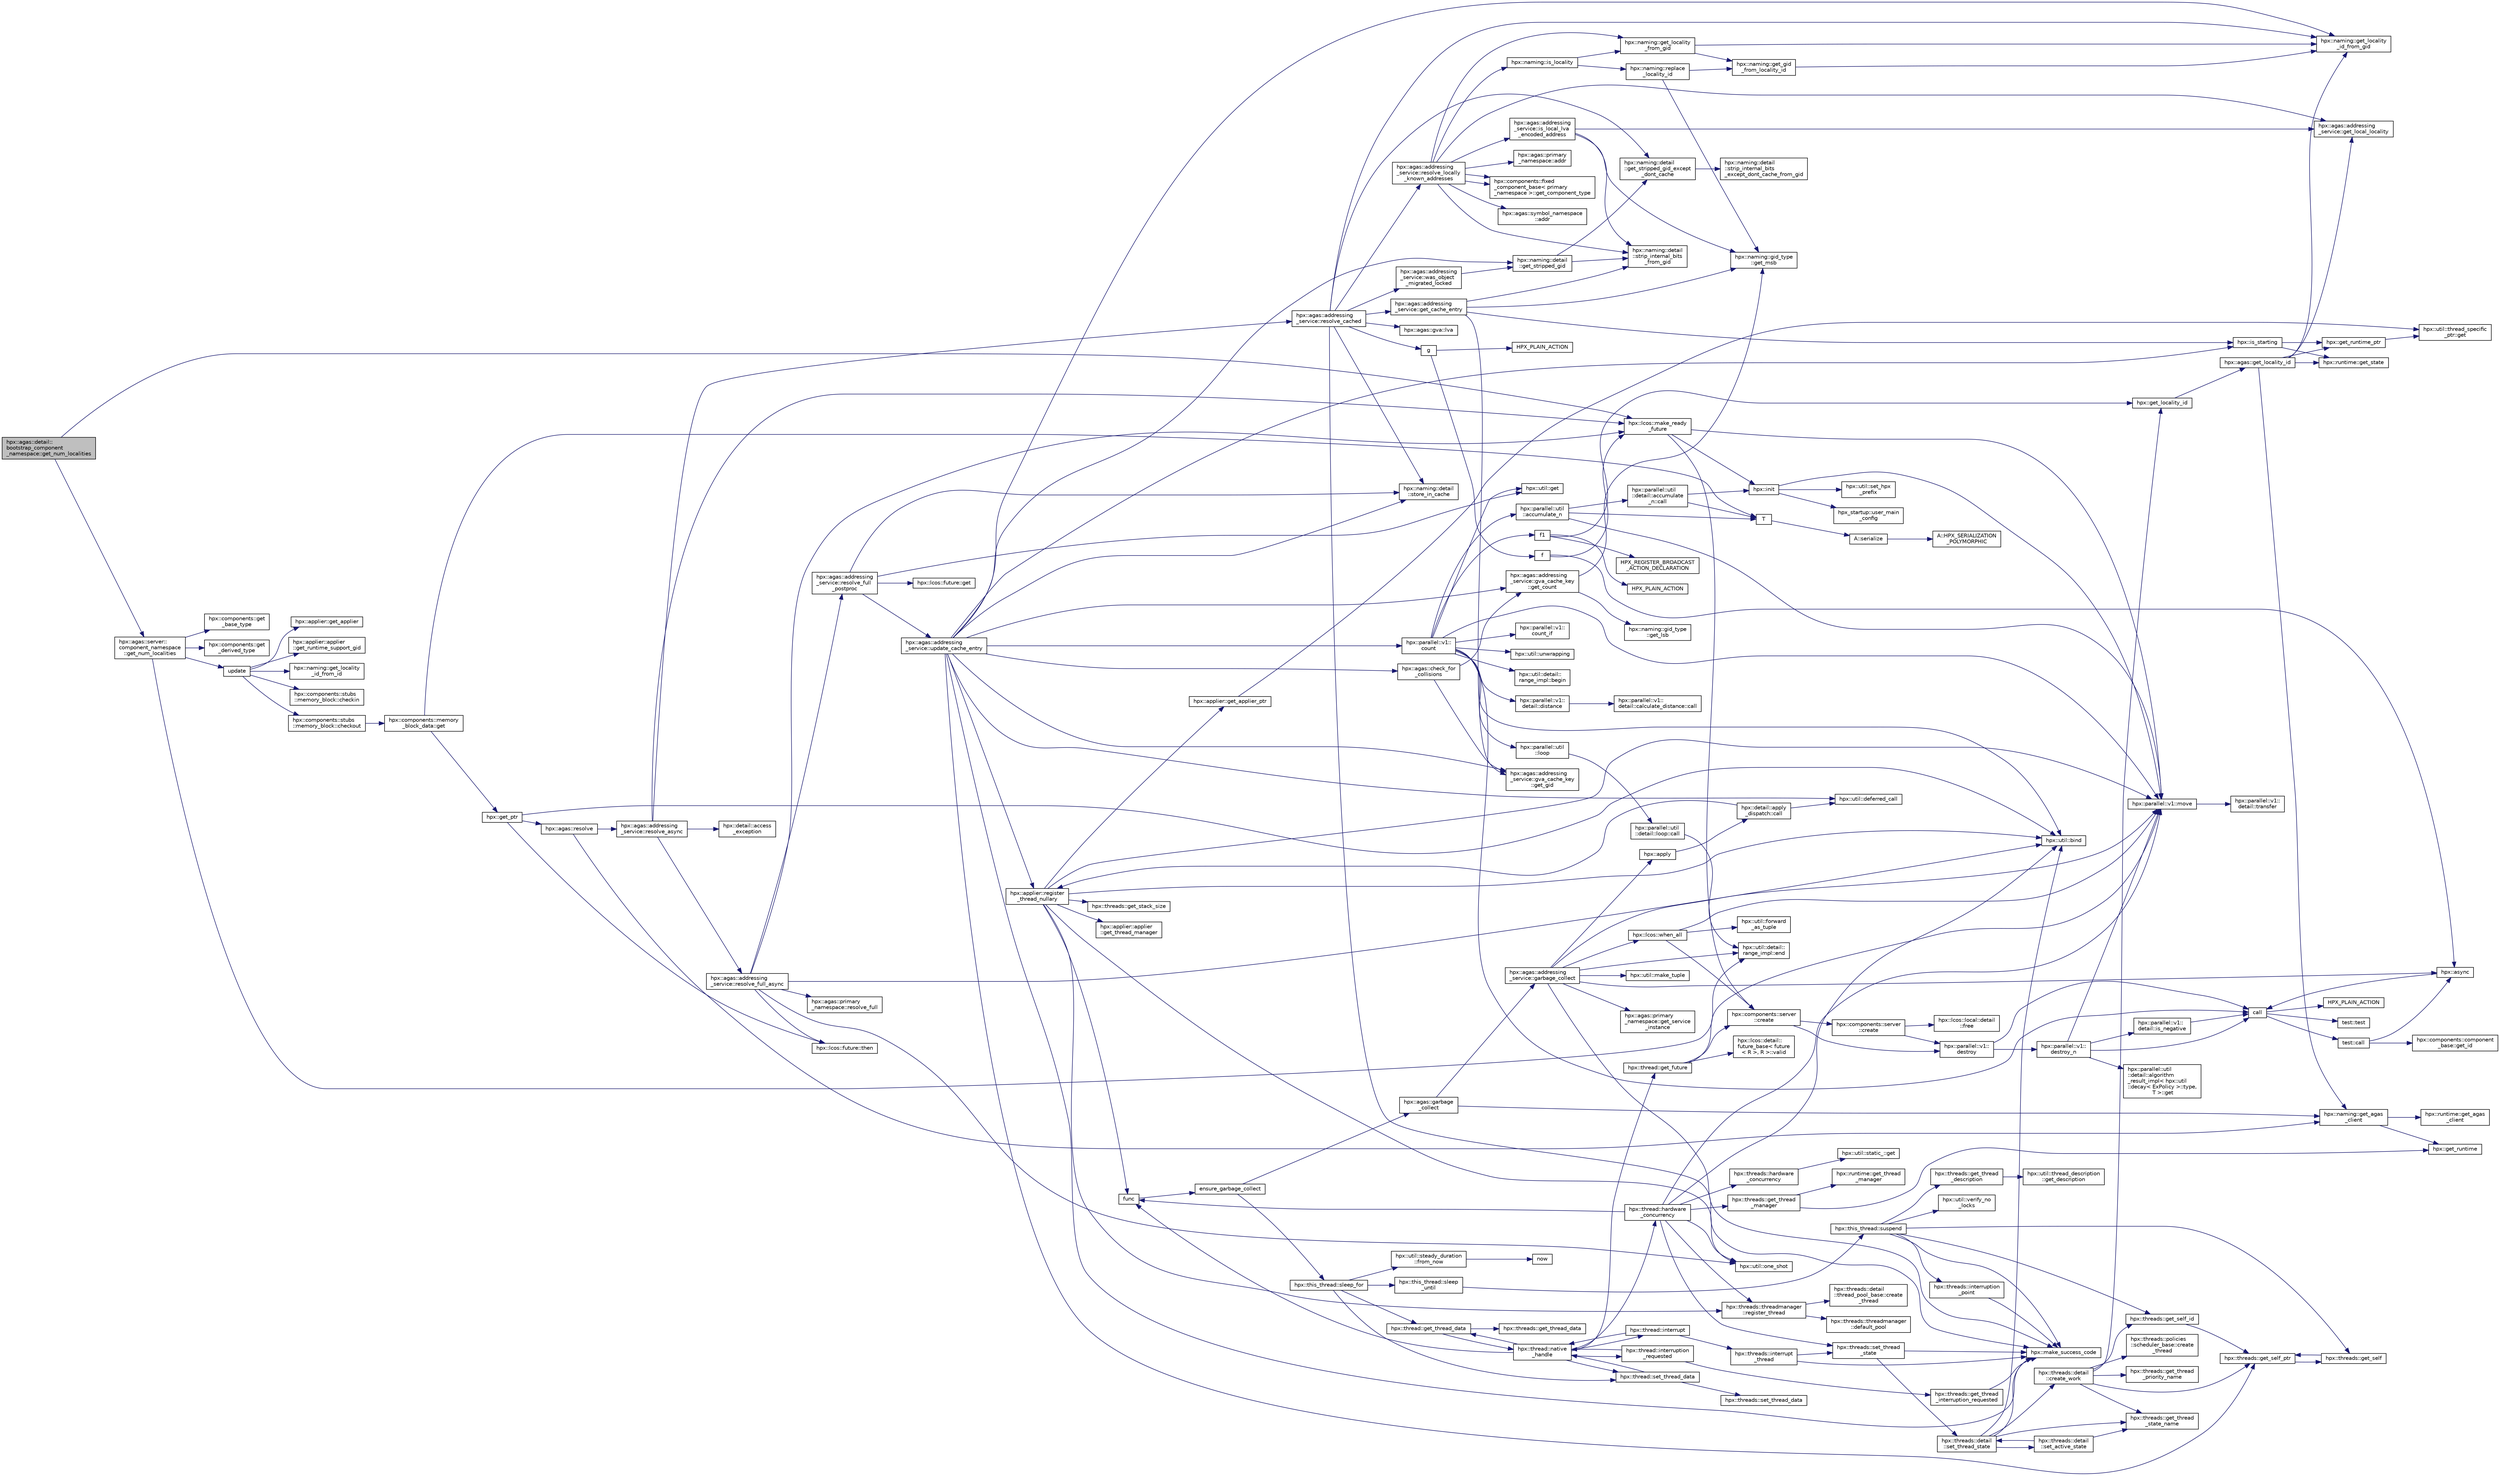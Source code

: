 digraph "hpx::agas::detail::bootstrap_component_namespace::get_num_localities"
{
  edge [fontname="Helvetica",fontsize="10",labelfontname="Helvetica",labelfontsize="10"];
  node [fontname="Helvetica",fontsize="10",shape=record];
  rankdir="LR";
  Node605 [label="hpx::agas::detail::\lbootstrap_component\l_namespace::get_num_localities",height=0.2,width=0.4,color="black", fillcolor="grey75", style="filled", fontcolor="black"];
  Node605 -> Node606 [color="midnightblue",fontsize="10",style="solid",fontname="Helvetica"];
  Node606 [label="hpx::lcos::make_ready\l_future",height=0.2,width=0.4,color="black", fillcolor="white", style="filled",URL="$d2/dc9/namespacehpx_1_1lcos.html#a42997564ddfde91d475b8a2cea8f53e4"];
  Node606 -> Node607 [color="midnightblue",fontsize="10",style="solid",fontname="Helvetica"];
  Node607 [label="hpx::init",height=0.2,width=0.4,color="black", fillcolor="white", style="filled",URL="$d8/d83/namespacehpx.html#a3c694ea960b47c56b33351ba16e3d76b",tooltip="Main entry point for launching the HPX runtime system. "];
  Node607 -> Node608 [color="midnightblue",fontsize="10",style="solid",fontname="Helvetica"];
  Node608 [label="hpx::util::set_hpx\l_prefix",height=0.2,width=0.4,color="black", fillcolor="white", style="filled",URL="$df/dad/namespacehpx_1_1util.html#ae40a23c1ba0a48d9304dcf717a95793e"];
  Node607 -> Node609 [color="midnightblue",fontsize="10",style="solid",fontname="Helvetica"];
  Node609 [label="hpx_startup::user_main\l_config",height=0.2,width=0.4,color="black", fillcolor="white", style="filled",URL="$d3/dd2/namespacehpx__startup.html#aaac571d88bd3912a4225a23eb3261637"];
  Node607 -> Node610 [color="midnightblue",fontsize="10",style="solid",fontname="Helvetica"];
  Node610 [label="hpx::parallel::v1::move",height=0.2,width=0.4,color="black", fillcolor="white", style="filled",URL="$db/db9/namespacehpx_1_1parallel_1_1v1.html#aa7c4ede081ce786c9d1eb1adff495cfc"];
  Node610 -> Node611 [color="midnightblue",fontsize="10",style="solid",fontname="Helvetica"];
  Node611 [label="hpx::parallel::v1::\ldetail::transfer",height=0.2,width=0.4,color="black", fillcolor="white", style="filled",URL="$d2/ddd/namespacehpx_1_1parallel_1_1v1_1_1detail.html#ab1b56a05e1885ca7cc7ffa1804dd2f3c"];
  Node606 -> Node612 [color="midnightblue",fontsize="10",style="solid",fontname="Helvetica"];
  Node612 [label="hpx::components::server\l::create",height=0.2,width=0.4,color="black", fillcolor="white", style="filled",URL="$d2/da2/namespacehpx_1_1components_1_1server.html#ac776c89f3d68ceb910e8cee9fa937ab4",tooltip="Create arrays of components using their default constructor. "];
  Node612 -> Node613 [color="midnightblue",fontsize="10",style="solid",fontname="Helvetica"];
  Node613 [label="hpx::components::server\l::create",height=0.2,width=0.4,color="black", fillcolor="white", style="filled",URL="$d2/da2/namespacehpx_1_1components_1_1server.html#a77d26de181c97b444565e230577981bd"];
  Node613 -> Node614 [color="midnightblue",fontsize="10",style="solid",fontname="Helvetica"];
  Node614 [label="hpx::lcos::local::detail\l::free",height=0.2,width=0.4,color="black", fillcolor="white", style="filled",URL="$d4/dcb/namespacehpx_1_1lcos_1_1local_1_1detail.html#a55a940f019734e9bb045dc123cd80e48"];
  Node613 -> Node615 [color="midnightblue",fontsize="10",style="solid",fontname="Helvetica"];
  Node615 [label="hpx::parallel::v1::\ldestroy",height=0.2,width=0.4,color="black", fillcolor="white", style="filled",URL="$db/db9/namespacehpx_1_1parallel_1_1v1.html#acf303558375048e8a7cc9a2c2e09477f"];
  Node615 -> Node616 [color="midnightblue",fontsize="10",style="solid",fontname="Helvetica"];
  Node616 [label="call",height=0.2,width=0.4,color="black", fillcolor="white", style="filled",URL="$d2/d67/promise__1620_8cpp.html#a58357f0b82bc761e1d0b9091ed563a70"];
  Node616 -> Node617 [color="midnightblue",fontsize="10",style="solid",fontname="Helvetica"];
  Node617 [label="test::test",height=0.2,width=0.4,color="black", fillcolor="white", style="filled",URL="$d8/d89/structtest.html#ab42d5ece712d716b04cb3f686f297a26"];
  Node616 -> Node618 [color="midnightblue",fontsize="10",style="solid",fontname="Helvetica"];
  Node618 [label="HPX_PLAIN_ACTION",height=0.2,width=0.4,color="black", fillcolor="white", style="filled",URL="$d2/d67/promise__1620_8cpp.html#ab96aab827a4b1fcaf66cfe0ba83fef23"];
  Node616 -> Node619 [color="midnightblue",fontsize="10",style="solid",fontname="Helvetica"];
  Node619 [label="test::call",height=0.2,width=0.4,color="black", fillcolor="white", style="filled",URL="$d8/d89/structtest.html#aeb29e7ed6518b9426ccf1344c52620ae"];
  Node619 -> Node620 [color="midnightblue",fontsize="10",style="solid",fontname="Helvetica"];
  Node620 [label="hpx::async",height=0.2,width=0.4,color="black", fillcolor="white", style="filled",URL="$d8/d83/namespacehpx.html#acb7d8e37b73b823956ce144f9a57eaa4"];
  Node620 -> Node616 [color="midnightblue",fontsize="10",style="solid",fontname="Helvetica"];
  Node619 -> Node621 [color="midnightblue",fontsize="10",style="solid",fontname="Helvetica"];
  Node621 [label="hpx::components::component\l_base::get_id",height=0.2,width=0.4,color="black", fillcolor="white", style="filled",URL="$d2/de6/classhpx_1_1components_1_1component__base.html#a4c8fd93514039bdf01c48d66d82b19cd"];
  Node615 -> Node622 [color="midnightblue",fontsize="10",style="solid",fontname="Helvetica"];
  Node622 [label="hpx::parallel::v1::\ldestroy_n",height=0.2,width=0.4,color="black", fillcolor="white", style="filled",URL="$db/db9/namespacehpx_1_1parallel_1_1v1.html#a71d0691132a300690163f5636bcd5bd3"];
  Node622 -> Node623 [color="midnightblue",fontsize="10",style="solid",fontname="Helvetica"];
  Node623 [label="hpx::parallel::v1::\ldetail::is_negative",height=0.2,width=0.4,color="black", fillcolor="white", style="filled",URL="$d2/ddd/namespacehpx_1_1parallel_1_1v1_1_1detail.html#adf2e40fc4b20ad0fd442ee3118a4d527"];
  Node623 -> Node616 [color="midnightblue",fontsize="10",style="solid",fontname="Helvetica"];
  Node622 -> Node624 [color="midnightblue",fontsize="10",style="solid",fontname="Helvetica"];
  Node624 [label="hpx::parallel::util\l::detail::algorithm\l_result_impl\< hpx::util\l::decay\< ExPolicy \>::type,\l T \>::get",height=0.2,width=0.4,color="black", fillcolor="white", style="filled",URL="$d2/d42/structhpx_1_1parallel_1_1util_1_1detail_1_1algorithm__result__impl.html#ab5b051e8ec74eff5e0e62fd63f5d377e"];
  Node622 -> Node610 [color="midnightblue",fontsize="10",style="solid",fontname="Helvetica"];
  Node622 -> Node616 [color="midnightblue",fontsize="10",style="solid",fontname="Helvetica"];
  Node612 -> Node615 [color="midnightblue",fontsize="10",style="solid",fontname="Helvetica"];
  Node606 -> Node610 [color="midnightblue",fontsize="10",style="solid",fontname="Helvetica"];
  Node605 -> Node625 [color="midnightblue",fontsize="10",style="solid",fontname="Helvetica"];
  Node625 [label="hpx::agas::server::\lcomponent_namespace\l::get_num_localities",height=0.2,width=0.4,color="black", fillcolor="white", style="filled",URL="$d4/dc8/structhpx_1_1agas_1_1server_1_1component__namespace.html#ae4612aa43bf1a3173cc0a17f78593a1f"];
  Node625 -> Node626 [color="midnightblue",fontsize="10",style="solid",fontname="Helvetica"];
  Node626 [label="update",height=0.2,width=0.4,color="black", fillcolor="white", style="filled",URL="$d7/d8b/non__atomic__rma_8cpp.html#a1f6c9aa3449cfad360e892c9c0bb7773"];
  Node626 -> Node627 [color="midnightblue",fontsize="10",style="solid",fontname="Helvetica"];
  Node627 [label="hpx::components::stubs\l::memory_block::checkout",height=0.2,width=0.4,color="black", fillcolor="white", style="filled",URL="$d2/d46/structhpx_1_1components_1_1stubs_1_1memory__block.html#a37128bbb38e0ee31010f3d06d6de4e66"];
  Node627 -> Node628 [color="midnightblue",fontsize="10",style="solid",fontname="Helvetica"];
  Node628 [label="hpx::components::memory\l_block_data::get",height=0.2,width=0.4,color="black", fillcolor="white", style="filled",URL="$d5/d76/classhpx_1_1components_1_1memory__block__data.html#a97ce2f01b730d8d90d329c1642fc0b28"];
  Node628 -> Node629 [color="midnightblue",fontsize="10",style="solid",fontname="Helvetica"];
  Node629 [label="T",height=0.2,width=0.4,color="black", fillcolor="white", style="filled",URL="$db/d33/polymorphic__semiintrusive__template_8cpp.html#ad187658f9cb91c1312b39ae7e896f1ea"];
  Node629 -> Node630 [color="midnightblue",fontsize="10",style="solid",fontname="Helvetica"];
  Node630 [label="A::serialize",height=0.2,width=0.4,color="black", fillcolor="white", style="filled",URL="$d7/da0/struct_a.html#a5f5c287cf471e274ed9dda0da1592212"];
  Node630 -> Node631 [color="midnightblue",fontsize="10",style="solid",fontname="Helvetica"];
  Node631 [label="A::HPX_SERIALIZATION\l_POLYMORPHIC",height=0.2,width=0.4,color="black", fillcolor="white", style="filled",URL="$d7/da0/struct_a.html#ada978cc156cebbafddb1f3aa4c01918c"];
  Node628 -> Node632 [color="midnightblue",fontsize="10",style="solid",fontname="Helvetica"];
  Node632 [label="hpx::get_ptr",height=0.2,width=0.4,color="black", fillcolor="white", style="filled",URL="$d8/d83/namespacehpx.html#aeb814737de830a2e8e340ca052d5ebfa",tooltip="Returns a future referring to the pointer to the underlying memory of a component. "];
  Node632 -> Node633 [color="midnightblue",fontsize="10",style="solid",fontname="Helvetica"];
  Node633 [label="hpx::agas::resolve",height=0.2,width=0.4,color="black", fillcolor="white", style="filled",URL="$dc/d54/namespacehpx_1_1agas.html#aa3252ce39fbc229439bb0d85875b01fb"];
  Node633 -> Node634 [color="midnightblue",fontsize="10",style="solid",fontname="Helvetica"];
  Node634 [label="hpx::naming::get_agas\l_client",height=0.2,width=0.4,color="black", fillcolor="white", style="filled",URL="$d4/dc9/namespacehpx_1_1naming.html#a0408fffd5d34b620712a801b0ae3b032"];
  Node634 -> Node635 [color="midnightblue",fontsize="10",style="solid",fontname="Helvetica"];
  Node635 [label="hpx::get_runtime",height=0.2,width=0.4,color="black", fillcolor="white", style="filled",URL="$d8/d83/namespacehpx.html#aef902cc6c7dd3b9fbadf34d1e850a070"];
  Node634 -> Node636 [color="midnightblue",fontsize="10",style="solid",fontname="Helvetica"];
  Node636 [label="hpx::runtime::get_agas\l_client",height=0.2,width=0.4,color="black", fillcolor="white", style="filled",URL="$d0/d7b/classhpx_1_1runtime.html#aeb5dddd30d6b9861669af8ad44d1a96a"];
  Node633 -> Node637 [color="midnightblue",fontsize="10",style="solid",fontname="Helvetica"];
  Node637 [label="hpx::agas::addressing\l_service::resolve_async",height=0.2,width=0.4,color="black", fillcolor="white", style="filled",URL="$db/d58/structhpx_1_1agas_1_1addressing__service.html#a3344990e7d5c255f51bf89a8fb2828eb"];
  Node637 -> Node606 [color="midnightblue",fontsize="10",style="solid",fontname="Helvetica"];
  Node637 -> Node638 [color="midnightblue",fontsize="10",style="solid",fontname="Helvetica"];
  Node638 [label="hpx::agas::addressing\l_service::resolve_cached",height=0.2,width=0.4,color="black", fillcolor="white", style="filled",URL="$db/d58/structhpx_1_1agas_1_1addressing__service.html#a187ac62b4a4b7c1b98b75979357f07a9"];
  Node638 -> Node639 [color="midnightblue",fontsize="10",style="solid",fontname="Helvetica"];
  Node639 [label="hpx::naming::detail\l::get_stripped_gid_except\l_dont_cache",height=0.2,width=0.4,color="black", fillcolor="white", style="filled",URL="$d5/d18/namespacehpx_1_1naming_1_1detail.html#a1ab848588112d0f7fac377a15692c9cc"];
  Node639 -> Node640 [color="midnightblue",fontsize="10",style="solid",fontname="Helvetica"];
  Node640 [label="hpx::naming::detail\l::strip_internal_bits\l_except_dont_cache_from_gid",height=0.2,width=0.4,color="black", fillcolor="white", style="filled",URL="$d5/d18/namespacehpx_1_1naming_1_1detail.html#aabeb51a92376c6bfb9cf31bf9ff0c4cc"];
  Node638 -> Node641 [color="midnightblue",fontsize="10",style="solid",fontname="Helvetica"];
  Node641 [label="hpx::agas::addressing\l_service::resolve_locally\l_known_addresses",height=0.2,width=0.4,color="black", fillcolor="white", style="filled",URL="$db/d58/structhpx_1_1agas_1_1addressing__service.html#afb44b2c86524b47d1431d9d66524075c"];
  Node641 -> Node642 [color="midnightblue",fontsize="10",style="solid",fontname="Helvetica"];
  Node642 [label="hpx::naming::detail\l::strip_internal_bits\l_from_gid",height=0.2,width=0.4,color="black", fillcolor="white", style="filled",URL="$d5/d18/namespacehpx_1_1naming_1_1detail.html#a95cca4d4bc82a9da3e804b225b03dfaf"];
  Node641 -> Node643 [color="midnightblue",fontsize="10",style="solid",fontname="Helvetica"];
  Node643 [label="hpx::agas::addressing\l_service::is_local_lva\l_encoded_address",height=0.2,width=0.4,color="black", fillcolor="white", style="filled",URL="$db/d58/structhpx_1_1agas_1_1addressing__service.html#af9469c8740aeb898ce6937e2d0e57095"];
  Node643 -> Node642 [color="midnightblue",fontsize="10",style="solid",fontname="Helvetica"];
  Node643 -> Node644 [color="midnightblue",fontsize="10",style="solid",fontname="Helvetica"];
  Node644 [label="hpx::agas::addressing\l_service::get_local_locality",height=0.2,width=0.4,color="black", fillcolor="white", style="filled",URL="$db/d58/structhpx_1_1agas_1_1addressing__service.html#ab52c19a37c2a7a006c6c15f90ad0539c"];
  Node643 -> Node645 [color="midnightblue",fontsize="10",style="solid",fontname="Helvetica"];
  Node645 [label="hpx::naming::gid_type\l::get_msb",height=0.2,width=0.4,color="black", fillcolor="white", style="filled",URL="$d3/d67/structhpx_1_1naming_1_1gid__type.html#a31d0fb49a563fb184fecaabdced4dcd9"];
  Node641 -> Node644 [color="midnightblue",fontsize="10",style="solid",fontname="Helvetica"];
  Node641 -> Node646 [color="midnightblue",fontsize="10",style="solid",fontname="Helvetica"];
  Node646 [label="hpx::naming::is_locality",height=0.2,width=0.4,color="black", fillcolor="white", style="filled",URL="$d4/dc9/namespacehpx_1_1naming.html#a960045d29982b0fda774809643cf2be8"];
  Node646 -> Node647 [color="midnightblue",fontsize="10",style="solid",fontname="Helvetica"];
  Node647 [label="hpx::naming::get_locality\l_from_gid",height=0.2,width=0.4,color="black", fillcolor="white", style="filled",URL="$d4/dc9/namespacehpx_1_1naming.html#a0b1c0ab6510a7a869fa4e3c7717748e5"];
  Node647 -> Node648 [color="midnightblue",fontsize="10",style="solid",fontname="Helvetica"];
  Node648 [label="hpx::naming::get_gid\l_from_locality_id",height=0.2,width=0.4,color="black", fillcolor="white", style="filled",URL="$d4/dc9/namespacehpx_1_1naming.html#ae50a3ecdb5854b6a25a556ebc9830541"];
  Node648 -> Node649 [color="midnightblue",fontsize="10",style="solid",fontname="Helvetica"];
  Node649 [label="hpx::naming::get_locality\l_id_from_gid",height=0.2,width=0.4,color="black", fillcolor="white", style="filled",URL="$d4/dc9/namespacehpx_1_1naming.html#a7fd43037784560bd04fda9b49e33529f"];
  Node647 -> Node649 [color="midnightblue",fontsize="10",style="solid",fontname="Helvetica"];
  Node646 -> Node650 [color="midnightblue",fontsize="10",style="solid",fontname="Helvetica"];
  Node650 [label="hpx::naming::replace\l_locality_id",height=0.2,width=0.4,color="black", fillcolor="white", style="filled",URL="$d4/dc9/namespacehpx_1_1naming.html#a27ed9275dccbd5fb677b350f040c21b4"];
  Node650 -> Node648 [color="midnightblue",fontsize="10",style="solid",fontname="Helvetica"];
  Node650 -> Node645 [color="midnightblue",fontsize="10",style="solid",fontname="Helvetica"];
  Node641 -> Node647 [color="midnightblue",fontsize="10",style="solid",fontname="Helvetica"];
  Node641 -> Node651 [color="midnightblue",fontsize="10",style="solid",fontname="Helvetica"];
  Node651 [label="hpx::agas::primary\l_namespace::addr",height=0.2,width=0.4,color="black", fillcolor="white", style="filled",URL="$d1/d43/structhpx_1_1agas_1_1primary__namespace.html#ab71d11675989acee54e82f6d1956a77c"];
  Node641 -> Node652 [color="midnightblue",fontsize="10",style="solid",fontname="Helvetica"];
  Node652 [label="hpx::components::fixed\l_component_base\< primary\l_namespace \>::get_component_type",height=0.2,width=0.4,color="black", fillcolor="white", style="filled",URL="$df/dfd/classhpx_1_1components_1_1fixed__component__base.html#aa87dbc5aad4f2ee3f9b8f62c6981a8c2"];
  Node641 -> Node653 [color="midnightblue",fontsize="10",style="solid",fontname="Helvetica"];
  Node653 [label="hpx::agas::symbol_namespace\l::addr",height=0.2,width=0.4,color="black", fillcolor="white", style="filled",URL="$dd/d5e/structhpx_1_1agas_1_1symbol__namespace.html#a2527957c5b5ce9c4842294c8a95d00b4"];
  Node641 -> Node652 [color="midnightblue",fontsize="10",style="solid",fontname="Helvetica"];
  Node638 -> Node654 [color="midnightblue",fontsize="10",style="solid",fontname="Helvetica"];
  Node654 [label="hpx::make_success_code",height=0.2,width=0.4,color="black", fillcolor="white", style="filled",URL="$d8/d83/namespacehpx.html#a0e8512a8f49e2a6c8185061181419d8f",tooltip="Returns error_code(hpx::success, \"success\", mode). "];
  Node638 -> Node655 [color="midnightblue",fontsize="10",style="solid",fontname="Helvetica"];
  Node655 [label="hpx::naming::detail\l::store_in_cache",height=0.2,width=0.4,color="black", fillcolor="white", style="filled",URL="$d5/d18/namespacehpx_1_1naming_1_1detail.html#a58e1ddcbd72ed4042377e11f32abf3fa"];
  Node638 -> Node649 [color="midnightblue",fontsize="10",style="solid",fontname="Helvetica"];
  Node638 -> Node656 [color="midnightblue",fontsize="10",style="solid",fontname="Helvetica"];
  Node656 [label="hpx::agas::addressing\l_service::was_object\l_migrated_locked",height=0.2,width=0.4,color="black", fillcolor="white", style="filled",URL="$db/d58/structhpx_1_1agas_1_1addressing__service.html#aade8c179c3866b1212fe6439b586ace1",tooltip="Maintain list of migrated objects. "];
  Node656 -> Node657 [color="midnightblue",fontsize="10",style="solid",fontname="Helvetica"];
  Node657 [label="hpx::naming::detail\l::get_stripped_gid",height=0.2,width=0.4,color="black", fillcolor="white", style="filled",URL="$d5/d18/namespacehpx_1_1naming_1_1detail.html#ad3a849cb7ebd5dccf9aefadccc21dd89"];
  Node657 -> Node642 [color="midnightblue",fontsize="10",style="solid",fontname="Helvetica"];
  Node657 -> Node639 [color="midnightblue",fontsize="10",style="solid",fontname="Helvetica"];
  Node638 -> Node658 [color="midnightblue",fontsize="10",style="solid",fontname="Helvetica"];
  Node658 [label="g",height=0.2,width=0.4,color="black", fillcolor="white", style="filled",URL="$da/d17/cxx11__noexcept_8cpp.html#a96f5ebe659f57f5faa7343c54f8ea39a"];
  Node658 -> Node659 [color="midnightblue",fontsize="10",style="solid",fontname="Helvetica"];
  Node659 [label="f",height=0.2,width=0.4,color="black", fillcolor="white", style="filled",URL="$d4/d13/async__unwrap__1037_8cpp.html#a02a6b0b4f77af9f69a841dc8262b0cd0"];
  Node659 -> Node620 [color="midnightblue",fontsize="10",style="solid",fontname="Helvetica"];
  Node659 -> Node606 [color="midnightblue",fontsize="10",style="solid",fontname="Helvetica"];
  Node658 -> Node660 [color="midnightblue",fontsize="10",style="solid",fontname="Helvetica"];
  Node660 [label="HPX_PLAIN_ACTION",height=0.2,width=0.4,color="black", fillcolor="white", style="filled",URL="$d4/d13/async__unwrap__1037_8cpp.html#ab5991a65409f0229f564e4935bd7b979"];
  Node638 -> Node661 [color="midnightblue",fontsize="10",style="solid",fontname="Helvetica"];
  Node661 [label="hpx::agas::addressing\l_service::get_cache_entry",height=0.2,width=0.4,color="black", fillcolor="white", style="filled",URL="$db/d58/structhpx_1_1agas_1_1addressing__service.html#aa49e358ece0734e36829a90603b51c63"];
  Node661 -> Node662 [color="midnightblue",fontsize="10",style="solid",fontname="Helvetica"];
  Node662 [label="hpx::is_starting",height=0.2,width=0.4,color="black", fillcolor="white", style="filled",URL="$d8/d83/namespacehpx.html#ab3ff61647293cfe9b7c3060fee8445a5",tooltip="Test whether the runtime system is currently being started. "];
  Node662 -> Node663 [color="midnightblue",fontsize="10",style="solid",fontname="Helvetica"];
  Node663 [label="hpx::get_runtime_ptr",height=0.2,width=0.4,color="black", fillcolor="white", style="filled",URL="$d8/d83/namespacehpx.html#af29daf2bb3e01b4d6495a1742b6cce64"];
  Node663 -> Node664 [color="midnightblue",fontsize="10",style="solid",fontname="Helvetica"];
  Node664 [label="hpx::util::thread_specific\l_ptr::get",height=0.2,width=0.4,color="black", fillcolor="white", style="filled",URL="$d4/d4c/structhpx_1_1util_1_1thread__specific__ptr.html#a3b27d8520710478aa41d1f74206bdba9"];
  Node662 -> Node665 [color="midnightblue",fontsize="10",style="solid",fontname="Helvetica"];
  Node665 [label="hpx::runtime::get_state",height=0.2,width=0.4,color="black", fillcolor="white", style="filled",URL="$d0/d7b/classhpx_1_1runtime.html#ab405f80e060dac95d624520f38b0524c"];
  Node661 -> Node642 [color="midnightblue",fontsize="10",style="solid",fontname="Helvetica"];
  Node661 -> Node645 [color="midnightblue",fontsize="10",style="solid",fontname="Helvetica"];
  Node661 -> Node666 [color="midnightblue",fontsize="10",style="solid",fontname="Helvetica"];
  Node666 [label="hpx::agas::addressing\l_service::gva_cache_key\l::get_gid",height=0.2,width=0.4,color="black", fillcolor="white", style="filled",URL="$d0/d9c/structhpx_1_1agas_1_1addressing__service_1_1gva__cache__key.html#a708ed959cf225ceef95f3328a99e29ff"];
  Node638 -> Node667 [color="midnightblue",fontsize="10",style="solid",fontname="Helvetica"];
  Node667 [label="hpx::agas::gva::lva",height=0.2,width=0.4,color="black", fillcolor="white", style="filled",URL="$dc/d8a/structhpx_1_1agas_1_1gva.html#aea2401483cd9320a0a8ca504e79e076b"];
  Node637 -> Node668 [color="midnightblue",fontsize="10",style="solid",fontname="Helvetica"];
  Node668 [label="hpx::detail::access\l_exception",height=0.2,width=0.4,color="black", fillcolor="white", style="filled",URL="$d5/dbe/namespacehpx_1_1detail.html#ad5b3b2c9c75cdd2d75f4473c03230643"];
  Node637 -> Node669 [color="midnightblue",fontsize="10",style="solid",fontname="Helvetica"];
  Node669 [label="hpx::agas::addressing\l_service::resolve_full_async",height=0.2,width=0.4,color="black", fillcolor="white", style="filled",URL="$db/d58/structhpx_1_1agas_1_1addressing__service.html#af678e6288e0f302b9c96b813a8e660ef"];
  Node669 -> Node606 [color="midnightblue",fontsize="10",style="solid",fontname="Helvetica"];
  Node669 -> Node670 [color="midnightblue",fontsize="10",style="solid",fontname="Helvetica"];
  Node670 [label="hpx::agas::primary\l_namespace::resolve_full",height=0.2,width=0.4,color="black", fillcolor="white", style="filled",URL="$d1/d43/structhpx_1_1agas_1_1primary__namespace.html#ae7bd476e130fc743397d0d18bb161f74"];
  Node669 -> Node671 [color="midnightblue",fontsize="10",style="solid",fontname="Helvetica"];
  Node671 [label="hpx::lcos::future::then",height=0.2,width=0.4,color="black", fillcolor="white", style="filled",URL="$d0/d33/classhpx_1_1lcos_1_1future.html#a17045dee172c36e208b2cbd400fa8797"];
  Node669 -> Node672 [color="midnightblue",fontsize="10",style="solid",fontname="Helvetica"];
  Node672 [label="hpx::util::bind",height=0.2,width=0.4,color="black", fillcolor="white", style="filled",URL="$df/dad/namespacehpx_1_1util.html#ad844caedf82a0173d6909d910c3e48c6"];
  Node669 -> Node673 [color="midnightblue",fontsize="10",style="solid",fontname="Helvetica"];
  Node673 [label="hpx::util::one_shot",height=0.2,width=0.4,color="black", fillcolor="white", style="filled",URL="$df/dad/namespacehpx_1_1util.html#a273e61be42a72415291e0ec0a4f28c7a"];
  Node669 -> Node674 [color="midnightblue",fontsize="10",style="solid",fontname="Helvetica"];
  Node674 [label="hpx::agas::addressing\l_service::resolve_full\l_postproc",height=0.2,width=0.4,color="black", fillcolor="white", style="filled",URL="$db/d58/structhpx_1_1agas_1_1addressing__service.html#a9adf9683a9e200a15224e7c04f8d6339"];
  Node674 -> Node675 [color="midnightblue",fontsize="10",style="solid",fontname="Helvetica"];
  Node675 [label="hpx::util::get",height=0.2,width=0.4,color="black", fillcolor="white", style="filled",URL="$df/dad/namespacehpx_1_1util.html#a5cbd3c41f03f4d4acaedaa4777e3cc02"];
  Node674 -> Node676 [color="midnightblue",fontsize="10",style="solid",fontname="Helvetica"];
  Node676 [label="hpx::lcos::future::get",height=0.2,width=0.4,color="black", fillcolor="white", style="filled",URL="$d0/d33/classhpx_1_1lcos_1_1future.html#a8c28269486d5620ac48af349f17bb41c"];
  Node674 -> Node655 [color="midnightblue",fontsize="10",style="solid",fontname="Helvetica"];
  Node674 -> Node677 [color="midnightblue",fontsize="10",style="solid",fontname="Helvetica"];
  Node677 [label="hpx::agas::addressing\l_service::update_cache_entry",height=0.2,width=0.4,color="black", fillcolor="white", style="filled",URL="$db/d58/structhpx_1_1agas_1_1addressing__service.html#ab49f7530592fc5c804c94720b8ffd61d"];
  Node677 -> Node654 [color="midnightblue",fontsize="10",style="solid",fontname="Helvetica"];
  Node677 -> Node655 [color="midnightblue",fontsize="10",style="solid",fontname="Helvetica"];
  Node677 -> Node657 [color="midnightblue",fontsize="10",style="solid",fontname="Helvetica"];
  Node677 -> Node649 [color="midnightblue",fontsize="10",style="solid",fontname="Helvetica"];
  Node677 -> Node678 [color="midnightblue",fontsize="10",style="solid",fontname="Helvetica"];
  Node678 [label="hpx::threads::get_self_ptr",height=0.2,width=0.4,color="black", fillcolor="white", style="filled",URL="$d7/d28/namespacehpx_1_1threads.html#a22877ae347ad884cde3a51397dad6c53"];
  Node678 -> Node679 [color="midnightblue",fontsize="10",style="solid",fontname="Helvetica"];
  Node679 [label="hpx::threads::get_self",height=0.2,width=0.4,color="black", fillcolor="white", style="filled",URL="$d7/d28/namespacehpx_1_1threads.html#a07daf4d6d29233f20d66d41ab7b5b8e8"];
  Node679 -> Node678 [color="midnightblue",fontsize="10",style="solid",fontname="Helvetica"];
  Node677 -> Node662 [color="midnightblue",fontsize="10",style="solid",fontname="Helvetica"];
  Node677 -> Node680 [color="midnightblue",fontsize="10",style="solid",fontname="Helvetica"];
  Node680 [label="hpx::applier::register\l_thread_nullary",height=0.2,width=0.4,color="black", fillcolor="white", style="filled",URL="$d8/dcb/namespacehpx_1_1applier.html#a401cd1145927e58d74d1eb52aaccd936"];
  Node680 -> Node681 [color="midnightblue",fontsize="10",style="solid",fontname="Helvetica"];
  Node681 [label="hpx::applier::get_applier_ptr",height=0.2,width=0.4,color="black", fillcolor="white", style="filled",URL="$d8/dcb/namespacehpx_1_1applier.html#a617483cf2b77ad3a0aa428ade7b35299"];
  Node681 -> Node664 [color="midnightblue",fontsize="10",style="solid",fontname="Helvetica"];
  Node680 -> Node682 [color="midnightblue",fontsize="10",style="solid",fontname="Helvetica"];
  Node682 [label="func",height=0.2,width=0.4,color="black", fillcolor="white", style="filled",URL="$d8/dfd/id__type__ref__counting__1032_8cpp.html#ab811b86ea5107ffb3351fcaa29d2c652"];
  Node682 -> Node683 [color="midnightblue",fontsize="10",style="solid",fontname="Helvetica"];
  Node683 [label="ensure_garbage_collect",height=0.2,width=0.4,color="black", fillcolor="white", style="filled",URL="$d8/dfd/id__type__ref__counting__1032_8cpp.html#a5264b94bf7c262ac0e521fb290d476d5"];
  Node683 -> Node684 [color="midnightblue",fontsize="10",style="solid",fontname="Helvetica"];
  Node684 [label="hpx::this_thread::sleep_for",height=0.2,width=0.4,color="black", fillcolor="white", style="filled",URL="$d9/d52/namespacehpx_1_1this__thread.html#afc042a5a5fa52eef2d1d177a343435cf"];
  Node684 -> Node685 [color="midnightblue",fontsize="10",style="solid",fontname="Helvetica"];
  Node685 [label="hpx::this_thread::sleep\l_until",height=0.2,width=0.4,color="black", fillcolor="white", style="filled",URL="$d9/d52/namespacehpx_1_1this__thread.html#ae12a853980115b23ff0ab8ca06622658"];
  Node685 -> Node686 [color="midnightblue",fontsize="10",style="solid",fontname="Helvetica"];
  Node686 [label="hpx::this_thread::suspend",height=0.2,width=0.4,color="black", fillcolor="white", style="filled",URL="$d9/d52/namespacehpx_1_1this__thread.html#aca220026fb3014c0881d129fe31c0073"];
  Node686 -> Node679 [color="midnightblue",fontsize="10",style="solid",fontname="Helvetica"];
  Node686 -> Node687 [color="midnightblue",fontsize="10",style="solid",fontname="Helvetica"];
  Node687 [label="hpx::threads::get_self_id",height=0.2,width=0.4,color="black", fillcolor="white", style="filled",URL="$d7/d28/namespacehpx_1_1threads.html#afafe0f900b9fac3d4ed3c747625c1cfe"];
  Node687 -> Node678 [color="midnightblue",fontsize="10",style="solid",fontname="Helvetica"];
  Node686 -> Node688 [color="midnightblue",fontsize="10",style="solid",fontname="Helvetica"];
  Node688 [label="hpx::threads::interruption\l_point",height=0.2,width=0.4,color="black", fillcolor="white", style="filled",URL="$d7/d28/namespacehpx_1_1threads.html#ada6ec56a12b050707311d8c628089059"];
  Node688 -> Node654 [color="midnightblue",fontsize="10",style="solid",fontname="Helvetica"];
  Node686 -> Node689 [color="midnightblue",fontsize="10",style="solid",fontname="Helvetica"];
  Node689 [label="hpx::util::verify_no\l_locks",height=0.2,width=0.4,color="black", fillcolor="white", style="filled",URL="$df/dad/namespacehpx_1_1util.html#ae0e1837ee6f09b79b26c2e788d2e9fc9"];
  Node686 -> Node690 [color="midnightblue",fontsize="10",style="solid",fontname="Helvetica"];
  Node690 [label="hpx::threads::get_thread\l_description",height=0.2,width=0.4,color="black", fillcolor="white", style="filled",URL="$d7/d28/namespacehpx_1_1threads.html#a42fc18a7a680f4e8bc633a4b4c956701"];
  Node690 -> Node691 [color="midnightblue",fontsize="10",style="solid",fontname="Helvetica"];
  Node691 [label="hpx::util::thread_description\l::get_description",height=0.2,width=0.4,color="black", fillcolor="white", style="filled",URL="$df/d9e/structhpx_1_1util_1_1thread__description.html#a8c834e14eca6eb228188022577f9f952"];
  Node686 -> Node654 [color="midnightblue",fontsize="10",style="solid",fontname="Helvetica"];
  Node684 -> Node692 [color="midnightblue",fontsize="10",style="solid",fontname="Helvetica"];
  Node692 [label="hpx::util::steady_duration\l::from_now",height=0.2,width=0.4,color="black", fillcolor="white", style="filled",URL="$d9/d4f/classhpx_1_1util_1_1steady__duration.html#a0132206d767cd0f7395507b40111a153"];
  Node692 -> Node693 [color="midnightblue",fontsize="10",style="solid",fontname="Helvetica"];
  Node693 [label="now",height=0.2,width=0.4,color="black", fillcolor="white", style="filled",URL="$de/db3/1d__stencil__1__omp_8cpp.html#a89e9667753dccfac455bd37a7a3a7b16"];
  Node684 -> Node694 [color="midnightblue",fontsize="10",style="solid",fontname="Helvetica"];
  Node694 [label="hpx::thread::get_thread_data",height=0.2,width=0.4,color="black", fillcolor="white", style="filled",URL="$de/d9b/classhpx_1_1thread.html#a4535ef82cec3b953d2c941d20e3e3904"];
  Node694 -> Node695 [color="midnightblue",fontsize="10",style="solid",fontname="Helvetica"];
  Node695 [label="hpx::threads::get_thread_data",height=0.2,width=0.4,color="black", fillcolor="white", style="filled",URL="$d7/d28/namespacehpx_1_1threads.html#a8737931ff6303807225f735b2b384ae4"];
  Node694 -> Node696 [color="midnightblue",fontsize="10",style="solid",fontname="Helvetica"];
  Node696 [label="hpx::thread::native\l_handle",height=0.2,width=0.4,color="black", fillcolor="white", style="filled",URL="$de/d9b/classhpx_1_1thread.html#acf48190d264ab64c1c4ec99d0b421b5a"];
  Node696 -> Node697 [color="midnightblue",fontsize="10",style="solid",fontname="Helvetica"];
  Node697 [label="hpx::thread::hardware\l_concurrency",height=0.2,width=0.4,color="black", fillcolor="white", style="filled",URL="$de/d9b/classhpx_1_1thread.html#a8e4fff210e02485ba493bc3a2a956c03"];
  Node697 -> Node698 [color="midnightblue",fontsize="10",style="solid",fontname="Helvetica"];
  Node698 [label="hpx::threads::hardware\l_concurrency",height=0.2,width=0.4,color="black", fillcolor="white", style="filled",URL="$d7/d28/namespacehpx_1_1threads.html#aa8752a235478d2ad7b5ac467b63ab527"];
  Node698 -> Node699 [color="midnightblue",fontsize="10",style="solid",fontname="Helvetica"];
  Node699 [label="hpx::util::static_::get",height=0.2,width=0.4,color="black", fillcolor="white", style="filled",URL="$d3/dbb/structhpx_1_1util_1_1static__.html#a2967c633948a3bf17a3b5405ef5a8318"];
  Node697 -> Node682 [color="midnightblue",fontsize="10",style="solid",fontname="Helvetica"];
  Node697 -> Node672 [color="midnightblue",fontsize="10",style="solid",fontname="Helvetica"];
  Node697 -> Node673 [color="midnightblue",fontsize="10",style="solid",fontname="Helvetica"];
  Node697 -> Node610 [color="midnightblue",fontsize="10",style="solid",fontname="Helvetica"];
  Node697 -> Node700 [color="midnightblue",fontsize="10",style="solid",fontname="Helvetica"];
  Node700 [label="hpx::threads::get_thread\l_manager",height=0.2,width=0.4,color="black", fillcolor="white", style="filled",URL="$d7/d28/namespacehpx_1_1threads.html#a076973c3a53beadde7d967e22c4f6cce"];
  Node700 -> Node635 [color="midnightblue",fontsize="10",style="solid",fontname="Helvetica"];
  Node700 -> Node701 [color="midnightblue",fontsize="10",style="solid",fontname="Helvetica"];
  Node701 [label="hpx::runtime::get_thread\l_manager",height=0.2,width=0.4,color="black", fillcolor="white", style="filled",URL="$d0/d7b/classhpx_1_1runtime.html#a865b12d57fcd44a8d3dda3e35414f563"];
  Node697 -> Node702 [color="midnightblue",fontsize="10",style="solid",fontname="Helvetica"];
  Node702 [label="hpx::threads::threadmanager\l::register_thread",height=0.2,width=0.4,color="black", fillcolor="white", style="filled",URL="$d5/daa/classhpx_1_1threads_1_1threadmanager.html#a7f79c7578e08a60ca45eb276ce8133d8"];
  Node702 -> Node703 [color="midnightblue",fontsize="10",style="solid",fontname="Helvetica"];
  Node703 [label="hpx::threads::threadmanager\l::default_pool",height=0.2,width=0.4,color="black", fillcolor="white", style="filled",URL="$d5/daa/classhpx_1_1threads_1_1threadmanager.html#a851f067d03b5dd1c5e6a9a6a841e05df"];
  Node702 -> Node704 [color="midnightblue",fontsize="10",style="solid",fontname="Helvetica"];
  Node704 [label="hpx::threads::detail\l::thread_pool_base::create\l_thread",height=0.2,width=0.4,color="black", fillcolor="white", style="filled",URL="$de/dae/classhpx_1_1threads_1_1detail_1_1thread__pool__base.html#ad35d3779eef6f4528e62a26d71b34b34"];
  Node697 -> Node705 [color="midnightblue",fontsize="10",style="solid",fontname="Helvetica"];
  Node705 [label="hpx::threads::set_thread\l_state",height=0.2,width=0.4,color="black", fillcolor="white", style="filled",URL="$d7/d28/namespacehpx_1_1threads.html#ac0690ad16ad778bcc79dcd727cc33025",tooltip="Set the thread state of the thread referenced by the thread_id id. "];
  Node705 -> Node654 [color="midnightblue",fontsize="10",style="solid",fontname="Helvetica"];
  Node705 -> Node706 [color="midnightblue",fontsize="10",style="solid",fontname="Helvetica"];
  Node706 [label="hpx::threads::detail\l::set_thread_state",height=0.2,width=0.4,color="black", fillcolor="white", style="filled",URL="$d2/dd1/namespacehpx_1_1threads_1_1detail.html#af85ddc854c4a149bf1738eb1b111b9ab"];
  Node706 -> Node707 [color="midnightblue",fontsize="10",style="solid",fontname="Helvetica"];
  Node707 [label="hpx::threads::get_thread\l_state_name",height=0.2,width=0.4,color="black", fillcolor="white", style="filled",URL="$d7/d28/namespacehpx_1_1threads.html#a26f91ea8d2195f165c033241c5cd11db"];
  Node706 -> Node654 [color="midnightblue",fontsize="10",style="solid",fontname="Helvetica"];
  Node706 -> Node672 [color="midnightblue",fontsize="10",style="solid",fontname="Helvetica"];
  Node706 -> Node708 [color="midnightblue",fontsize="10",style="solid",fontname="Helvetica"];
  Node708 [label="hpx::threads::detail\l::set_active_state",height=0.2,width=0.4,color="black", fillcolor="white", style="filled",URL="$d2/dd1/namespacehpx_1_1threads_1_1detail.html#a45884a5bf04ad66a4f259231a3947e76"];
  Node708 -> Node707 [color="midnightblue",fontsize="10",style="solid",fontname="Helvetica"];
  Node708 -> Node706 [color="midnightblue",fontsize="10",style="solid",fontname="Helvetica"];
  Node706 -> Node709 [color="midnightblue",fontsize="10",style="solid",fontname="Helvetica"];
  Node709 [label="hpx::threads::detail\l::create_work",height=0.2,width=0.4,color="black", fillcolor="white", style="filled",URL="$d2/dd1/namespacehpx_1_1threads_1_1detail.html#ae22384a3c1b1a1940032fad068fb54b1"];
  Node709 -> Node707 [color="midnightblue",fontsize="10",style="solid",fontname="Helvetica"];
  Node709 -> Node710 [color="midnightblue",fontsize="10",style="solid",fontname="Helvetica"];
  Node710 [label="hpx::threads::get_thread\l_priority_name",height=0.2,width=0.4,color="black", fillcolor="white", style="filled",URL="$d7/d28/namespacehpx_1_1threads.html#a9c6b2fec0c1cf5b06ff83ce756ca6d42"];
  Node709 -> Node678 [color="midnightblue",fontsize="10",style="solid",fontname="Helvetica"];
  Node709 -> Node687 [color="midnightblue",fontsize="10",style="solid",fontname="Helvetica"];
  Node709 -> Node711 [color="midnightblue",fontsize="10",style="solid",fontname="Helvetica"];
  Node711 [label="hpx::get_locality_id",height=0.2,width=0.4,color="black", fillcolor="white", style="filled",URL="$d8/d83/namespacehpx.html#a158d7c54a657bb364c1704033010697b",tooltip="Return the number of the locality this function is being called from. "];
  Node711 -> Node712 [color="midnightblue",fontsize="10",style="solid",fontname="Helvetica"];
  Node712 [label="hpx::agas::get_locality_id",height=0.2,width=0.4,color="black", fillcolor="white", style="filled",URL="$dc/d54/namespacehpx_1_1agas.html#a491cc2ddecdf0f1a9129900caa6a4d3e"];
  Node712 -> Node663 [color="midnightblue",fontsize="10",style="solid",fontname="Helvetica"];
  Node712 -> Node665 [color="midnightblue",fontsize="10",style="solid",fontname="Helvetica"];
  Node712 -> Node634 [color="midnightblue",fontsize="10",style="solid",fontname="Helvetica"];
  Node712 -> Node644 [color="midnightblue",fontsize="10",style="solid",fontname="Helvetica"];
  Node712 -> Node649 [color="midnightblue",fontsize="10",style="solid",fontname="Helvetica"];
  Node709 -> Node713 [color="midnightblue",fontsize="10",style="solid",fontname="Helvetica"];
  Node713 [label="hpx::threads::policies\l::scheduler_base::create\l_thread",height=0.2,width=0.4,color="black", fillcolor="white", style="filled",URL="$dd/d7e/structhpx_1_1threads_1_1policies_1_1scheduler__base.html#ad3b05cd7f363cc8e8410ce368c3794e0"];
  Node696 -> Node714 [color="midnightblue",fontsize="10",style="solid",fontname="Helvetica"];
  Node714 [label="hpx::thread::interrupt",height=0.2,width=0.4,color="black", fillcolor="white", style="filled",URL="$de/d9b/classhpx_1_1thread.html#ac34d0d033aa743c476a79dbc2e1a8a39"];
  Node714 -> Node715 [color="midnightblue",fontsize="10",style="solid",fontname="Helvetica"];
  Node715 [label="hpx::threads::interrupt\l_thread",height=0.2,width=0.4,color="black", fillcolor="white", style="filled",URL="$d7/d28/namespacehpx_1_1threads.html#a6bdda1a2aab61b9b13d274b5155d7e73"];
  Node715 -> Node654 [color="midnightblue",fontsize="10",style="solid",fontname="Helvetica"];
  Node715 -> Node705 [color="midnightblue",fontsize="10",style="solid",fontname="Helvetica"];
  Node714 -> Node696 [color="midnightblue",fontsize="10",style="solid",fontname="Helvetica"];
  Node696 -> Node716 [color="midnightblue",fontsize="10",style="solid",fontname="Helvetica"];
  Node716 [label="hpx::thread::interruption\l_requested",height=0.2,width=0.4,color="black", fillcolor="white", style="filled",URL="$de/d9b/classhpx_1_1thread.html#a33276bb4c20bbb0b1978944e18ef71b8"];
  Node716 -> Node717 [color="midnightblue",fontsize="10",style="solid",fontname="Helvetica"];
  Node717 [label="hpx::threads::get_thread\l_interruption_requested",height=0.2,width=0.4,color="black", fillcolor="white", style="filled",URL="$d7/d28/namespacehpx_1_1threads.html#ae64a7fdb8b5c8bac7be0c8282672a03b"];
  Node717 -> Node654 [color="midnightblue",fontsize="10",style="solid",fontname="Helvetica"];
  Node716 -> Node696 [color="midnightblue",fontsize="10",style="solid",fontname="Helvetica"];
  Node696 -> Node718 [color="midnightblue",fontsize="10",style="solid",fontname="Helvetica"];
  Node718 [label="hpx::thread::get_future",height=0.2,width=0.4,color="black", fillcolor="white", style="filled",URL="$de/d9b/classhpx_1_1thread.html#a87fdb0d8da826366fc190ed224900a64"];
  Node718 -> Node719 [color="midnightblue",fontsize="10",style="solid",fontname="Helvetica"];
  Node719 [label="hpx::lcos::detail::\lfuture_base\< future\l\< R \>, R \>::valid",height=0.2,width=0.4,color="black", fillcolor="white", style="filled",URL="$d5/dd7/classhpx_1_1lcos_1_1detail_1_1future__base.html#aaf7beb7374815614363033bd96573e75"];
  Node718 -> Node612 [color="midnightblue",fontsize="10",style="solid",fontname="Helvetica"];
  Node718 -> Node610 [color="midnightblue",fontsize="10",style="solid",fontname="Helvetica"];
  Node696 -> Node694 [color="midnightblue",fontsize="10",style="solid",fontname="Helvetica"];
  Node696 -> Node720 [color="midnightblue",fontsize="10",style="solid",fontname="Helvetica"];
  Node720 [label="hpx::thread::set_thread_data",height=0.2,width=0.4,color="black", fillcolor="white", style="filled",URL="$de/d9b/classhpx_1_1thread.html#a7317a3cf5251f3b33c990449570d4cea"];
  Node720 -> Node721 [color="midnightblue",fontsize="10",style="solid",fontname="Helvetica"];
  Node721 [label="hpx::threads::set_thread_data",height=0.2,width=0.4,color="black", fillcolor="white", style="filled",URL="$d7/d28/namespacehpx_1_1threads.html#a00a625acc149fce3ae38e4340454acf7"];
  Node720 -> Node696 [color="midnightblue",fontsize="10",style="solid",fontname="Helvetica"];
  Node696 -> Node682 [color="midnightblue",fontsize="10",style="solid",fontname="Helvetica"];
  Node684 -> Node720 [color="midnightblue",fontsize="10",style="solid",fontname="Helvetica"];
  Node683 -> Node722 [color="midnightblue",fontsize="10",style="solid",fontname="Helvetica"];
  Node722 [label="hpx::agas::garbage\l_collect",height=0.2,width=0.4,color="black", fillcolor="white", style="filled",URL="$dc/d54/namespacehpx_1_1agas.html#a951337adc4f9bd6df00a50737468e911"];
  Node722 -> Node634 [color="midnightblue",fontsize="10",style="solid",fontname="Helvetica"];
  Node722 -> Node723 [color="midnightblue",fontsize="10",style="solid",fontname="Helvetica"];
  Node723 [label="hpx::agas::addressing\l_service::garbage_collect",height=0.2,width=0.4,color="black", fillcolor="white", style="filled",URL="$db/d58/structhpx_1_1agas_1_1addressing__service.html#a87dcae0eacf6e62d5103ebf516d86f63"];
  Node723 -> Node654 [color="midnightblue",fontsize="10",style="solid",fontname="Helvetica"];
  Node723 -> Node724 [color="midnightblue",fontsize="10",style="solid",fontname="Helvetica"];
  Node724 [label="hpx::agas::primary\l_namespace::get_service\l_instance",height=0.2,width=0.4,color="black", fillcolor="white", style="filled",URL="$d1/d43/structhpx_1_1agas_1_1primary__namespace.html#a7630ff0f30ff8c23b13b4672c5350e2e"];
  Node723 -> Node725 [color="midnightblue",fontsize="10",style="solid",fontname="Helvetica"];
  Node725 [label="hpx::util::make_tuple",height=0.2,width=0.4,color="black", fillcolor="white", style="filled",URL="$df/dad/namespacehpx_1_1util.html#a06fa74211a987d208e013f400a9f5328"];
  Node723 -> Node726 [color="midnightblue",fontsize="10",style="solid",fontname="Helvetica"];
  Node726 [label="hpx::util::detail::\lrange_impl::end",height=0.2,width=0.4,color="black", fillcolor="white", style="filled",URL="$d4/d4a/namespacehpx_1_1util_1_1detail_1_1range__impl.html#afb2ea48b0902f52ee4d8b764807b4316"];
  Node723 -> Node727 [color="midnightblue",fontsize="10",style="solid",fontname="Helvetica"];
  Node727 [label="hpx::apply",height=0.2,width=0.4,color="black", fillcolor="white", style="filled",URL="$d8/d83/namespacehpx.html#aa87762f0db0731d385f3fdfdb25d59fc"];
  Node727 -> Node728 [color="midnightblue",fontsize="10",style="solid",fontname="Helvetica"];
  Node728 [label="hpx::detail::apply\l_dispatch::call",height=0.2,width=0.4,color="black", fillcolor="white", style="filled",URL="$db/de8/structhpx_1_1detail_1_1apply__dispatch.html#a0755fab16d281e74bcff0f8045be9459"];
  Node728 -> Node680 [color="midnightblue",fontsize="10",style="solid",fontname="Helvetica"];
  Node728 -> Node729 [color="midnightblue",fontsize="10",style="solid",fontname="Helvetica"];
  Node729 [label="hpx::util::deferred_call",height=0.2,width=0.4,color="black", fillcolor="white", style="filled",URL="$df/dad/namespacehpx_1_1util.html#acdded623c658a7a3436f7e76bc9d881c"];
  Node723 -> Node610 [color="midnightblue",fontsize="10",style="solid",fontname="Helvetica"];
  Node723 -> Node620 [color="midnightblue",fontsize="10",style="solid",fontname="Helvetica"];
  Node723 -> Node730 [color="midnightblue",fontsize="10",style="solid",fontname="Helvetica"];
  Node730 [label="hpx::lcos::when_all",height=0.2,width=0.4,color="black", fillcolor="white", style="filled",URL="$d2/dc9/namespacehpx_1_1lcos.html#a1a6fb024d8690923fb185d5aee204d54"];
  Node730 -> Node731 [color="midnightblue",fontsize="10",style="solid",fontname="Helvetica"];
  Node731 [label="hpx::util::forward\l_as_tuple",height=0.2,width=0.4,color="black", fillcolor="white", style="filled",URL="$df/dad/namespacehpx_1_1util.html#ab7c31e3f24c3302a4f67b6735a6fa597"];
  Node730 -> Node610 [color="midnightblue",fontsize="10",style="solid",fontname="Helvetica"];
  Node730 -> Node612 [color="midnightblue",fontsize="10",style="solid",fontname="Helvetica"];
  Node680 -> Node672 [color="midnightblue",fontsize="10",style="solid",fontname="Helvetica"];
  Node680 -> Node673 [color="midnightblue",fontsize="10",style="solid",fontname="Helvetica"];
  Node680 -> Node610 [color="midnightblue",fontsize="10",style="solid",fontname="Helvetica"];
  Node680 -> Node732 [color="midnightblue",fontsize="10",style="solid",fontname="Helvetica"];
  Node732 [label="hpx::threads::get_stack_size",height=0.2,width=0.4,color="black", fillcolor="white", style="filled",URL="$d7/d28/namespacehpx_1_1threads.html#af597241b3c2785150be206737ca04aa6",tooltip="The get_stack_size function is part of the thread related API. It. "];
  Node680 -> Node733 [color="midnightblue",fontsize="10",style="solid",fontname="Helvetica"];
  Node733 [label="hpx::applier::applier\l::get_thread_manager",height=0.2,width=0.4,color="black", fillcolor="white", style="filled",URL="$da/dcb/classhpx_1_1applier_1_1applier.html#acc36d583973701e573be39da97bba866",tooltip="Access the thread-manager instance associated with this applier. "];
  Node680 -> Node702 [color="midnightblue",fontsize="10",style="solid",fontname="Helvetica"];
  Node677 -> Node729 [color="midnightblue",fontsize="10",style="solid",fontname="Helvetica"];
  Node677 -> Node734 [color="midnightblue",fontsize="10",style="solid",fontname="Helvetica"];
  Node734 [label="hpx::parallel::v1::\lcount",height=0.2,width=0.4,color="black", fillcolor="white", style="filled",URL="$db/db9/namespacehpx_1_1parallel_1_1v1.html#a19d058114a2bd44801aab4176b188e23"];
  Node734 -> Node735 [color="midnightblue",fontsize="10",style="solid",fontname="Helvetica"];
  Node735 [label="hpx::parallel::v1::\lcount_if",height=0.2,width=0.4,color="black", fillcolor="white", style="filled",URL="$db/db9/namespacehpx_1_1parallel_1_1v1.html#ad836ff017ec208c2d6388a9b47b05ce0"];
  Node734 -> Node736 [color="midnightblue",fontsize="10",style="solid",fontname="Helvetica"];
  Node736 [label="f1",height=0.2,width=0.4,color="black", fillcolor="white", style="filled",URL="$d8/d8b/broadcast_8cpp.html#a1751fbd41f2529b84514a9dbd767959a"];
  Node736 -> Node711 [color="midnightblue",fontsize="10",style="solid",fontname="Helvetica"];
  Node736 -> Node737 [color="midnightblue",fontsize="10",style="solid",fontname="Helvetica"];
  Node737 [label="HPX_PLAIN_ACTION",height=0.2,width=0.4,color="black", fillcolor="white", style="filled",URL="$d8/d8b/broadcast_8cpp.html#a19685a0394ce6a99351f7a679f6eeefc"];
  Node736 -> Node738 [color="midnightblue",fontsize="10",style="solid",fontname="Helvetica"];
  Node738 [label="HPX_REGISTER_BROADCAST\l_ACTION_DECLARATION",height=0.2,width=0.4,color="black", fillcolor="white", style="filled",URL="$d7/d38/addressing__service_8cpp.html#a573d764d9cb34eec46a4bdffcf07875f"];
  Node734 -> Node739 [color="midnightblue",fontsize="10",style="solid",fontname="Helvetica"];
  Node739 [label="hpx::parallel::util\l::loop",height=0.2,width=0.4,color="black", fillcolor="white", style="filled",URL="$df/dc6/namespacehpx_1_1parallel_1_1util.html#a3f434e00f42929aac85debb8c5782213"];
  Node739 -> Node740 [color="midnightblue",fontsize="10",style="solid",fontname="Helvetica"];
  Node740 [label="hpx::parallel::util\l::detail::loop::call",height=0.2,width=0.4,color="black", fillcolor="white", style="filled",URL="$da/d06/structhpx_1_1parallel_1_1util_1_1detail_1_1loop.html#a5c5e8dbda782f09cdb7bc2509e3bf09e"];
  Node740 -> Node726 [color="midnightblue",fontsize="10",style="solid",fontname="Helvetica"];
  Node734 -> Node672 [color="midnightblue",fontsize="10",style="solid",fontname="Helvetica"];
  Node734 -> Node610 [color="midnightblue",fontsize="10",style="solid",fontname="Helvetica"];
  Node734 -> Node675 [color="midnightblue",fontsize="10",style="solid",fontname="Helvetica"];
  Node734 -> Node616 [color="midnightblue",fontsize="10",style="solid",fontname="Helvetica"];
  Node734 -> Node741 [color="midnightblue",fontsize="10",style="solid",fontname="Helvetica"];
  Node741 [label="hpx::parallel::v1::\ldetail::distance",height=0.2,width=0.4,color="black", fillcolor="white", style="filled",URL="$d2/ddd/namespacehpx_1_1parallel_1_1v1_1_1detail.html#a6bea3c6a5f470cad11f27ee6bab4a33f"];
  Node741 -> Node742 [color="midnightblue",fontsize="10",style="solid",fontname="Helvetica"];
  Node742 [label="hpx::parallel::v1::\ldetail::calculate_distance::call",height=0.2,width=0.4,color="black", fillcolor="white", style="filled",URL="$db/dfa/structhpx_1_1parallel_1_1v1_1_1detail_1_1calculate__distance.html#a950a6627830a7d019ac0e734b0a447bf"];
  Node734 -> Node743 [color="midnightblue",fontsize="10",style="solid",fontname="Helvetica"];
  Node743 [label="hpx::util::unwrapping",height=0.2,width=0.4,color="black", fillcolor="white", style="filled",URL="$df/dad/namespacehpx_1_1util.html#a7529d9ac687684c33403cdd1f9cef8e4"];
  Node734 -> Node744 [color="midnightblue",fontsize="10",style="solid",fontname="Helvetica"];
  Node744 [label="hpx::parallel::util\l::accumulate_n",height=0.2,width=0.4,color="black", fillcolor="white", style="filled",URL="$df/dc6/namespacehpx_1_1parallel_1_1util.html#af19f9a2722f97c2247ea5d0dbb5e2d25"];
  Node744 -> Node745 [color="midnightblue",fontsize="10",style="solid",fontname="Helvetica"];
  Node745 [label="hpx::parallel::util\l::detail::accumulate\l_n::call",height=0.2,width=0.4,color="black", fillcolor="white", style="filled",URL="$d8/d3b/structhpx_1_1parallel_1_1util_1_1detail_1_1accumulate__n.html#a765aceb8ab313fc92f7c4aaf70ccca8f"];
  Node745 -> Node607 [color="midnightblue",fontsize="10",style="solid",fontname="Helvetica"];
  Node745 -> Node629 [color="midnightblue",fontsize="10",style="solid",fontname="Helvetica"];
  Node744 -> Node610 [color="midnightblue",fontsize="10",style="solid",fontname="Helvetica"];
  Node744 -> Node629 [color="midnightblue",fontsize="10",style="solid",fontname="Helvetica"];
  Node734 -> Node746 [color="midnightblue",fontsize="10",style="solid",fontname="Helvetica"];
  Node746 [label="hpx::util::detail::\lrange_impl::begin",height=0.2,width=0.4,color="black", fillcolor="white", style="filled",URL="$d4/d4a/namespacehpx_1_1util_1_1detail_1_1range__impl.html#a31e165df2b865cdd961f35ce938db41a"];
  Node677 -> Node747 [color="midnightblue",fontsize="10",style="solid",fontname="Helvetica"];
  Node747 [label="hpx::agas::check_for\l_collisions",height=0.2,width=0.4,color="black", fillcolor="white", style="filled",URL="$dc/d54/namespacehpx_1_1agas.html#a4d42d0de49a9b04ee1dc7011f5a43b53"];
  Node747 -> Node666 [color="midnightblue",fontsize="10",style="solid",fontname="Helvetica"];
  Node747 -> Node748 [color="midnightblue",fontsize="10",style="solid",fontname="Helvetica"];
  Node748 [label="hpx::agas::addressing\l_service::gva_cache_key\l::get_count",height=0.2,width=0.4,color="black", fillcolor="white", style="filled",URL="$d0/d9c/structhpx_1_1agas_1_1addressing__service_1_1gva__cache__key.html#a3568b745efded9c94e11f1f175928a40"];
  Node748 -> Node645 [color="midnightblue",fontsize="10",style="solid",fontname="Helvetica"];
  Node748 -> Node749 [color="midnightblue",fontsize="10",style="solid",fontname="Helvetica"];
  Node749 [label="hpx::naming::gid_type\l::get_lsb",height=0.2,width=0.4,color="black", fillcolor="white", style="filled",URL="$d3/d67/structhpx_1_1naming_1_1gid__type.html#ad7dfeee6436c3b055ee759590b09b4a5"];
  Node677 -> Node666 [color="midnightblue",fontsize="10",style="solid",fontname="Helvetica"];
  Node677 -> Node748 [color="midnightblue",fontsize="10",style="solid",fontname="Helvetica"];
  Node632 -> Node671 [color="midnightblue",fontsize="10",style="solid",fontname="Helvetica"];
  Node632 -> Node672 [color="midnightblue",fontsize="10",style="solid",fontname="Helvetica"];
  Node626 -> Node750 [color="midnightblue",fontsize="10",style="solid",fontname="Helvetica"];
  Node750 [label="hpx::applier::get_applier",height=0.2,width=0.4,color="black", fillcolor="white", style="filled",URL="$d8/dcb/namespacehpx_1_1applier.html#aba1147ab54a476403b37f20a39b1e239"];
  Node626 -> Node751 [color="midnightblue",fontsize="10",style="solid",fontname="Helvetica"];
  Node751 [label="hpx::applier::applier\l::get_runtime_support_gid",height=0.2,width=0.4,color="black", fillcolor="white", style="filled",URL="$da/dcb/classhpx_1_1applier_1_1applier.html#a7736e709ace421b256997262fa7cc8f6"];
  Node626 -> Node752 [color="midnightblue",fontsize="10",style="solid",fontname="Helvetica"];
  Node752 [label="hpx::naming::get_locality\l_id_from_id",height=0.2,width=0.4,color="black", fillcolor="white", style="filled",URL="$d4/dc9/namespacehpx_1_1naming.html#af568527a84c2ea192f494afa8a236e8c"];
  Node626 -> Node753 [color="midnightblue",fontsize="10",style="solid",fontname="Helvetica"];
  Node753 [label="hpx::components::stubs\l::memory_block::checkin",height=0.2,width=0.4,color="black", fillcolor="white", style="filled",URL="$d2/d46/structhpx_1_1components_1_1stubs_1_1memory__block.html#a723a99c313a676b6a04fbb3ba9bfac51"];
  Node625 -> Node754 [color="midnightblue",fontsize="10",style="solid",fontname="Helvetica"];
  Node754 [label="hpx::components::get\l_base_type",height=0.2,width=0.4,color="black", fillcolor="white", style="filled",URL="$d5/d76/namespacehpx_1_1components.html#a90dbb7eb7bda85676950ac7198986f77"];
  Node625 -> Node755 [color="midnightblue",fontsize="10",style="solid",fontname="Helvetica"];
  Node755 [label="hpx::components::get\l_derived_type",height=0.2,width=0.4,color="black", fillcolor="white", style="filled",URL="$d5/d76/namespacehpx_1_1components.html#aebf4eda33c38b1b704b6b86ac20da0b6",tooltip="The upper short word of the component is the actual component type. "];
  Node625 -> Node726 [color="midnightblue",fontsize="10",style="solid",fontname="Helvetica"];
}
